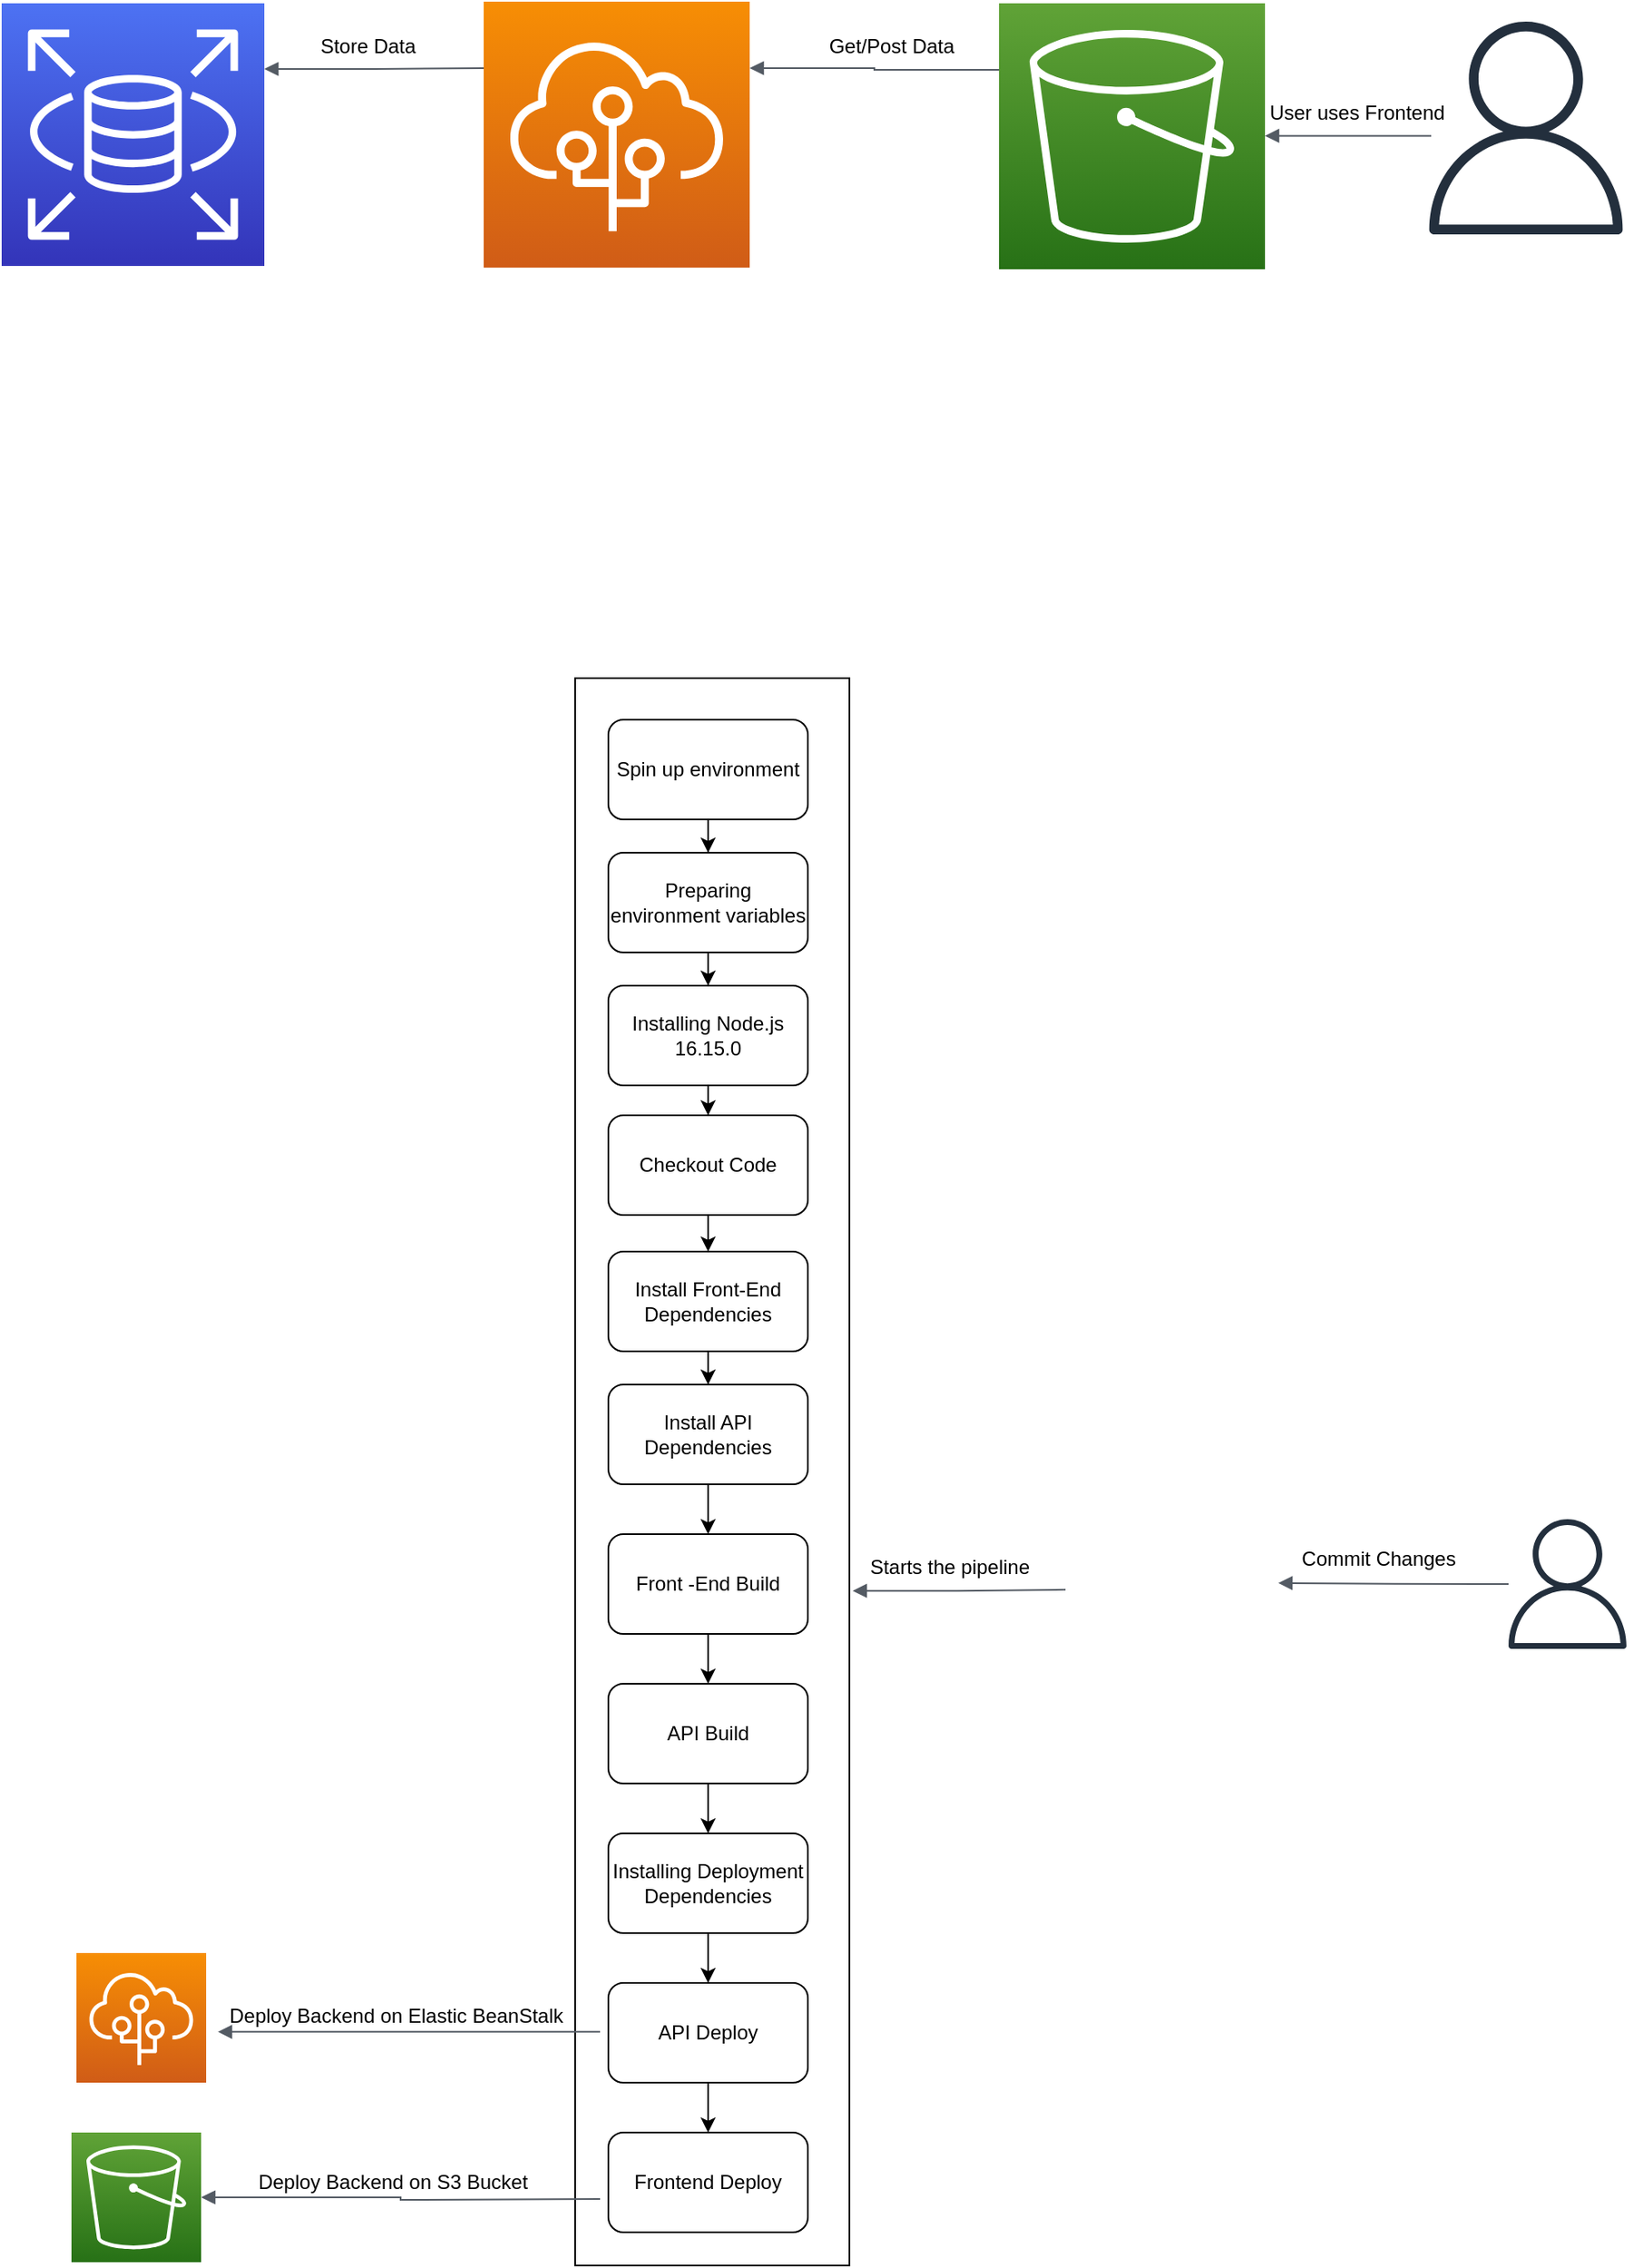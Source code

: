 <mxfile version="20.2.3" type="device"><diagram id="Ht1M8jgEwFfnCIfOTk4-" name="Page-1"><mxGraphModel dx="1736" dy="920" grid="1" gridSize="10" guides="1" tooltips="1" connect="1" arrows="1" fold="1" page="1" pageScale="1" pageWidth="1169" pageHeight="827" math="0" shadow="0"><root><mxCell id="0"/><mxCell id="1" parent="0"/><mxCell id="Puebu1M1gCMWe9awF4pu-2" value="" style="sketch=0;points=[[0,0,0],[0.25,0,0],[0.5,0,0],[0.75,0,0],[1,0,0],[0,1,0],[0.25,1,0],[0.5,1,0],[0.75,1,0],[1,1,0],[0,0.25,0],[0,0.5,0],[0,0.75,0],[1,0.25,0],[1,0.5,0],[1,0.75,0]];outlineConnect=0;fontColor=#232F3E;gradientColor=#4D72F3;gradientDirection=north;fillColor=#3334B9;strokeColor=#ffffff;dashed=0;verticalLabelPosition=bottom;verticalAlign=top;align=center;html=1;fontSize=12;fontStyle=0;aspect=fixed;shape=mxgraph.aws4.resourceIcon;resIcon=mxgraph.aws4.rds;" vertex="1" parent="1"><mxGeometry x="180" y="499" width="158" height="158" as="geometry"/></mxCell><mxCell id="Puebu1M1gCMWe9awF4pu-3" value="" style="sketch=0;points=[[0,0,0],[0.25,0,0],[0.5,0,0],[0.75,0,0],[1,0,0],[0,1,0],[0.25,1,0],[0.5,1,0],[0.75,1,0],[1,1,0],[0,0.25,0],[0,0.5,0],[0,0.75,0],[1,0.25,0],[1,0.5,0],[1,0.75,0]];outlineConnect=0;fontColor=#232F3E;gradientColor=#F78E04;gradientDirection=north;fillColor=#D05C17;strokeColor=#ffffff;dashed=0;verticalLabelPosition=bottom;verticalAlign=top;align=center;html=1;fontSize=12;fontStyle=0;aspect=fixed;shape=mxgraph.aws4.resourceIcon;resIcon=mxgraph.aws4.elastic_beanstalk;" vertex="1" parent="1"><mxGeometry x="470" y="498" width="160" height="160" as="geometry"/></mxCell><mxCell id="Puebu1M1gCMWe9awF4pu-4" value="" style="sketch=0;points=[[0,0,0],[0.25,0,0],[0.5,0,0],[0.75,0,0],[1,0,0],[0,1,0],[0.25,1,0],[0.5,1,0],[0.75,1,0],[1,1,0],[0,0.25,0],[0,0.5,0],[0,0.75,0],[1,0.25,0],[1,0.5,0],[1,0.75,0]];outlineConnect=0;fontColor=#232F3E;gradientColor=#60A337;gradientDirection=north;fillColor=#277116;strokeColor=#ffffff;dashed=0;verticalLabelPosition=bottom;verticalAlign=top;align=center;html=1;fontSize=12;fontStyle=0;aspect=fixed;shape=mxgraph.aws4.resourceIcon;resIcon=mxgraph.aws4.s3;" vertex="1" parent="1"><mxGeometry x="780" y="499" width="160" height="160" as="geometry"/></mxCell><mxCell id="Puebu1M1gCMWe9awF4pu-5" value="" style="edgeStyle=orthogonalEdgeStyle;html=1;endArrow=none;elbow=vertical;startArrow=block;startFill=1;strokeColor=#545B64;rounded=0;exitX=1;exitY=0.25;exitDx=0;exitDy=0;exitPerimeter=0;entryX=0;entryY=0.25;entryDx=0;entryDy=0;entryPerimeter=0;" edge="1" parent="1" source="Puebu1M1gCMWe9awF4pu-2" target="Puebu1M1gCMWe9awF4pu-3"><mxGeometry width="100" relative="1" as="geometry"><mxPoint x="370" y="550" as="sourcePoint"/><mxPoint x="470" y="550" as="targetPoint"/><Array as="points"><mxPoint x="404" y="539"/><mxPoint x="404" y="538"/></Array></mxGeometry></mxCell><mxCell id="Puebu1M1gCMWe9awF4pu-7" value="" style="edgeStyle=orthogonalEdgeStyle;html=1;endArrow=none;elbow=vertical;startArrow=block;startFill=1;strokeColor=#545B64;rounded=0;exitX=1;exitY=0.25;exitDx=0;exitDy=0;exitPerimeter=0;entryX=0;entryY=0.25;entryDx=0;entryDy=0;entryPerimeter=0;" edge="1" parent="1" source="Puebu1M1gCMWe9awF4pu-3" target="Puebu1M1gCMWe9awF4pu-4"><mxGeometry width="100" relative="1" as="geometry"><mxPoint x="660" y="550" as="sourcePoint"/><mxPoint x="720" y="538" as="targetPoint"/></mxGeometry></mxCell><mxCell id="Puebu1M1gCMWe9awF4pu-10" value="Get/Post Data" style="text;html=1;align=center;verticalAlign=middle;resizable=0;points=[];autosize=1;strokeColor=none;fillColor=none;" vertex="1" parent="1"><mxGeometry x="665" y="510" width="100" height="30" as="geometry"/></mxCell><mxCell id="Puebu1M1gCMWe9awF4pu-11" value="Store Data" style="text;html=1;align=center;verticalAlign=middle;resizable=0;points=[];autosize=1;strokeColor=none;fillColor=none;" vertex="1" parent="1"><mxGeometry x="360" y="510" width="80" height="30" as="geometry"/></mxCell><mxCell id="Puebu1M1gCMWe9awF4pu-14" value="" style="sketch=0;outlineConnect=0;fontColor=#232F3E;gradientColor=none;fillColor=#232F3D;strokeColor=none;dashed=0;verticalLabelPosition=bottom;verticalAlign=top;align=center;html=1;fontSize=12;fontStyle=0;aspect=fixed;pointerEvents=1;shape=mxgraph.aws4.user;" vertex="1" parent="1"><mxGeometry x="1033" y="510" width="128" height="128" as="geometry"/></mxCell><mxCell id="Puebu1M1gCMWe9awF4pu-15" value="" style="edgeStyle=orthogonalEdgeStyle;html=1;endArrow=none;elbow=vertical;startArrow=block;startFill=1;strokeColor=#545B64;rounded=0;" edge="1" parent="1"><mxGeometry width="100" relative="1" as="geometry"><mxPoint x="940" y="578.73" as="sourcePoint"/><mxPoint x="1040" y="578.73" as="targetPoint"/></mxGeometry></mxCell><mxCell id="Puebu1M1gCMWe9awF4pu-16" value="User uses Frontend" style="text;html=1;align=center;verticalAlign=middle;resizable=0;points=[];autosize=1;strokeColor=none;fillColor=none;" vertex="1" parent="1"><mxGeometry x="930" y="550" width="130" height="30" as="geometry"/></mxCell><mxCell id="Puebu1M1gCMWe9awF4pu-18" value="" style="sketch=0;outlineConnect=0;fontColor=#232F3E;gradientColor=none;fillColor=#232F3D;strokeColor=none;dashed=0;verticalLabelPosition=bottom;verticalAlign=top;align=center;html=1;fontSize=12;fontStyle=0;aspect=fixed;pointerEvents=1;shape=mxgraph.aws4.user;" vertex="1" parent="1"><mxGeometry x="1083" y="1411" width="78" height="78" as="geometry"/></mxCell><mxCell id="Puebu1M1gCMWe9awF4pu-19" value="" style="shape=image;html=1;verticalAlign=top;verticalLabelPosition=bottom;labelBackgroundColor=#ffffff;imageAspect=0;aspect=fixed;image=https://cdn3.iconfinder.com/data/icons/inficons/128/github.png" vertex="1" parent="1"><mxGeometry x="820" y="1390" width="128" height="128" as="geometry"/></mxCell><mxCell id="Puebu1M1gCMWe9awF4pu-22" value="" style="edgeStyle=orthogonalEdgeStyle;rounded=0;orthogonalLoop=1;jettySize=auto;html=1;" edge="1" parent="1" source="Puebu1M1gCMWe9awF4pu-20" target="Puebu1M1gCMWe9awF4pu-21"><mxGeometry relative="1" as="geometry"/></mxCell><mxCell id="Puebu1M1gCMWe9awF4pu-20" value="Spin up environment" style="rounded=1;whiteSpace=wrap;html=1;" vertex="1" parent="1"><mxGeometry x="545" y="930" width="120" height="60" as="geometry"/></mxCell><mxCell id="Puebu1M1gCMWe9awF4pu-24" value="" style="edgeStyle=orthogonalEdgeStyle;rounded=0;orthogonalLoop=1;jettySize=auto;html=1;" edge="1" parent="1" source="Puebu1M1gCMWe9awF4pu-21" target="Puebu1M1gCMWe9awF4pu-23"><mxGeometry relative="1" as="geometry"/></mxCell><mxCell id="Puebu1M1gCMWe9awF4pu-21" value="Preparing environment variables" style="rounded=1;whiteSpace=wrap;html=1;" vertex="1" parent="1"><mxGeometry x="545" y="1010" width="120" height="60" as="geometry"/></mxCell><mxCell id="Puebu1M1gCMWe9awF4pu-26" value="" style="edgeStyle=orthogonalEdgeStyle;rounded=0;orthogonalLoop=1;jettySize=auto;html=1;" edge="1" parent="1" source="Puebu1M1gCMWe9awF4pu-23" target="Puebu1M1gCMWe9awF4pu-25"><mxGeometry relative="1" as="geometry"/></mxCell><mxCell id="Puebu1M1gCMWe9awF4pu-23" value="Installing Node.js 16.15.0" style="rounded=1;whiteSpace=wrap;html=1;" vertex="1" parent="1"><mxGeometry x="545" y="1090" width="120" height="60" as="geometry"/></mxCell><mxCell id="Puebu1M1gCMWe9awF4pu-28" value="" style="edgeStyle=orthogonalEdgeStyle;rounded=0;orthogonalLoop=1;jettySize=auto;html=1;" edge="1" parent="1" source="Puebu1M1gCMWe9awF4pu-25" target="Puebu1M1gCMWe9awF4pu-27"><mxGeometry relative="1" as="geometry"/></mxCell><mxCell id="Puebu1M1gCMWe9awF4pu-25" value="Checkout Code" style="rounded=1;whiteSpace=wrap;html=1;" vertex="1" parent="1"><mxGeometry x="545" y="1168" width="120" height="60" as="geometry"/></mxCell><mxCell id="Puebu1M1gCMWe9awF4pu-30" value="" style="edgeStyle=orthogonalEdgeStyle;rounded=0;orthogonalLoop=1;jettySize=auto;html=1;" edge="1" parent="1" source="Puebu1M1gCMWe9awF4pu-27" target="Puebu1M1gCMWe9awF4pu-29"><mxGeometry relative="1" as="geometry"/></mxCell><mxCell id="Puebu1M1gCMWe9awF4pu-27" value="Install Front-End Dependencies" style="rounded=1;whiteSpace=wrap;html=1;" vertex="1" parent="1"><mxGeometry x="545" y="1250" width="120" height="60" as="geometry"/></mxCell><mxCell id="Puebu1M1gCMWe9awF4pu-32" value="" style="edgeStyle=orthogonalEdgeStyle;rounded=0;orthogonalLoop=1;jettySize=auto;html=1;" edge="1" parent="1" source="Puebu1M1gCMWe9awF4pu-29" target="Puebu1M1gCMWe9awF4pu-31"><mxGeometry relative="1" as="geometry"/></mxCell><mxCell id="Puebu1M1gCMWe9awF4pu-29" value="Install API Dependencies" style="rounded=1;whiteSpace=wrap;html=1;" vertex="1" parent="1"><mxGeometry x="545" y="1330" width="120" height="60" as="geometry"/></mxCell><mxCell id="Puebu1M1gCMWe9awF4pu-34" value="" style="edgeStyle=orthogonalEdgeStyle;rounded=0;orthogonalLoop=1;jettySize=auto;html=1;" edge="1" parent="1" source="Puebu1M1gCMWe9awF4pu-31" target="Puebu1M1gCMWe9awF4pu-33"><mxGeometry relative="1" as="geometry"/></mxCell><mxCell id="Puebu1M1gCMWe9awF4pu-31" value="Front -End Build" style="rounded=1;whiteSpace=wrap;html=1;" vertex="1" parent="1"><mxGeometry x="545" y="1420" width="120" height="60" as="geometry"/></mxCell><mxCell id="Puebu1M1gCMWe9awF4pu-36" value="" style="edgeStyle=orthogonalEdgeStyle;rounded=0;orthogonalLoop=1;jettySize=auto;html=1;" edge="1" parent="1" source="Puebu1M1gCMWe9awF4pu-33" target="Puebu1M1gCMWe9awF4pu-35"><mxGeometry relative="1" as="geometry"/></mxCell><mxCell id="Puebu1M1gCMWe9awF4pu-33" value="API Build" style="rounded=1;whiteSpace=wrap;html=1;" vertex="1" parent="1"><mxGeometry x="545" y="1510" width="120" height="60" as="geometry"/></mxCell><mxCell id="Puebu1M1gCMWe9awF4pu-38" value="" style="edgeStyle=orthogonalEdgeStyle;rounded=0;orthogonalLoop=1;jettySize=auto;html=1;" edge="1" parent="1" source="Puebu1M1gCMWe9awF4pu-35" target="Puebu1M1gCMWe9awF4pu-37"><mxGeometry relative="1" as="geometry"/></mxCell><mxCell id="Puebu1M1gCMWe9awF4pu-35" value="Installing Deployment Dependencies" style="rounded=1;whiteSpace=wrap;html=1;" vertex="1" parent="1"><mxGeometry x="545" y="1600" width="120" height="60" as="geometry"/></mxCell><mxCell id="Puebu1M1gCMWe9awF4pu-40" value="" style="edgeStyle=orthogonalEdgeStyle;rounded=0;orthogonalLoop=1;jettySize=auto;html=1;" edge="1" parent="1" source="Puebu1M1gCMWe9awF4pu-37" target="Puebu1M1gCMWe9awF4pu-39"><mxGeometry relative="1" as="geometry"/></mxCell><mxCell id="Puebu1M1gCMWe9awF4pu-37" value="API Deploy" style="rounded=1;whiteSpace=wrap;html=1;" vertex="1" parent="1"><mxGeometry x="545" y="1690" width="120" height="60" as="geometry"/></mxCell><mxCell id="Puebu1M1gCMWe9awF4pu-39" value="Frontend Deploy" style="rounded=1;whiteSpace=wrap;html=1;" vertex="1" parent="1"><mxGeometry x="545" y="1780" width="120" height="60" as="geometry"/></mxCell><mxCell id="Puebu1M1gCMWe9awF4pu-41" value="Commit Changes" style="text;html=1;align=center;verticalAlign=middle;resizable=0;points=[];autosize=1;strokeColor=none;fillColor=none;" vertex="1" parent="1"><mxGeometry x="948" y="1420" width="120" height="30" as="geometry"/></mxCell><mxCell id="Puebu1M1gCMWe9awF4pu-42" value="" style="edgeStyle=orthogonalEdgeStyle;html=1;endArrow=none;elbow=vertical;startArrow=block;startFill=1;strokeColor=#545B64;rounded=0;" edge="1" parent="1" target="Puebu1M1gCMWe9awF4pu-18"><mxGeometry width="100" relative="1" as="geometry"><mxPoint x="948" y="1449.41" as="sourcePoint"/><mxPoint x="1048" y="1449.41" as="targetPoint"/></mxGeometry></mxCell><mxCell id="Puebu1M1gCMWe9awF4pu-43" value="" style="shape=image;html=1;verticalAlign=top;verticalLabelPosition=bottom;labelBackgroundColor=#ffffff;imageAspect=0;aspect=fixed;image=https://cdn2.iconfinder.com/data/icons/css-vol-1/24/circleci-128.png" vertex="1" parent="1"><mxGeometry x="510" y="890" width="35" height="35" as="geometry"/></mxCell><mxCell id="Puebu1M1gCMWe9awF4pu-44" value="" style="rounded=0;whiteSpace=wrap;html=1;fillColor=none;" vertex="1" parent="1"><mxGeometry x="525" y="905" width="165" height="955" as="geometry"/></mxCell><mxCell id="Puebu1M1gCMWe9awF4pu-45" value="" style="edgeStyle=orthogonalEdgeStyle;html=1;endArrow=none;elbow=vertical;startArrow=block;startFill=1;strokeColor=#545B64;rounded=0;exitX=0.014;exitY=0.814;exitDx=0;exitDy=0;exitPerimeter=0;" edge="1" parent="1" source="Puebu1M1gCMWe9awF4pu-51"><mxGeometry width="100" relative="1" as="geometry"><mxPoint x="440" y="1719.41" as="sourcePoint"/><mxPoint x="540" y="1719.41" as="targetPoint"/></mxGeometry></mxCell><mxCell id="Puebu1M1gCMWe9awF4pu-46" value="" style="edgeStyle=orthogonalEdgeStyle;html=1;endArrow=none;elbow=vertical;startArrow=block;startFill=1;strokeColor=#545B64;rounded=0;exitX=1;exitY=0.5;exitDx=0;exitDy=0;exitPerimeter=0;" edge="1" parent="1" source="Puebu1M1gCMWe9awF4pu-48"><mxGeometry width="100" relative="1" as="geometry"><mxPoint x="440" y="1820" as="sourcePoint"/><mxPoint x="540" y="1820" as="targetPoint"/></mxGeometry></mxCell><mxCell id="Puebu1M1gCMWe9awF4pu-47" value="" style="sketch=0;points=[[0,0,0],[0.25,0,0],[0.5,0,0],[0.75,0,0],[1,0,0],[0,1,0],[0.25,1,0],[0.5,1,0],[0.75,1,0],[1,1,0],[0,0.25,0],[0,0.5,0],[0,0.75,0],[1,0.25,0],[1,0.5,0],[1,0.75,0]];outlineConnect=0;fontColor=#232F3E;gradientColor=#F78E04;gradientDirection=north;fillColor=#D05C17;strokeColor=#ffffff;dashed=0;verticalLabelPosition=bottom;verticalAlign=top;align=center;html=1;fontSize=12;fontStyle=0;aspect=fixed;shape=mxgraph.aws4.resourceIcon;resIcon=mxgraph.aws4.elastic_beanstalk;" vertex="1" parent="1"><mxGeometry x="225" y="1672" width="78" height="78" as="geometry"/></mxCell><mxCell id="Puebu1M1gCMWe9awF4pu-48" value="" style="sketch=0;points=[[0,0,0],[0.25,0,0],[0.5,0,0],[0.75,0,0],[1,0,0],[0,1,0],[0.25,1,0],[0.5,1,0],[0.75,1,0],[1,1,0],[0,0.25,0],[0,0.5,0],[0,0.75,0],[1,0.25,0],[1,0.5,0],[1,0.75,0]];outlineConnect=0;fontColor=#232F3E;gradientColor=#60A337;gradientDirection=north;fillColor=#277116;strokeColor=#ffffff;dashed=0;verticalLabelPosition=bottom;verticalAlign=top;align=center;html=1;fontSize=12;fontStyle=0;aspect=fixed;shape=mxgraph.aws4.resourceIcon;resIcon=mxgraph.aws4.s3;" vertex="1" parent="1"><mxGeometry x="222" y="1780" width="78" height="78" as="geometry"/></mxCell><mxCell id="Puebu1M1gCMWe9awF4pu-49" value="" style="edgeStyle=orthogonalEdgeStyle;html=1;endArrow=none;elbow=vertical;startArrow=block;startFill=1;strokeColor=#545B64;rounded=0;exitX=1.012;exitY=0.575;exitDx=0;exitDy=0;exitPerimeter=0;" edge="1" parent="1" source="Puebu1M1gCMWe9awF4pu-44"><mxGeometry width="100" relative="1" as="geometry"><mxPoint x="720" y="1453.41" as="sourcePoint"/><mxPoint x="820" y="1453.41" as="targetPoint"/></mxGeometry></mxCell><mxCell id="Puebu1M1gCMWe9awF4pu-50" value="Starts the pipeline" style="text;html=1;align=center;verticalAlign=middle;resizable=0;points=[];autosize=1;strokeColor=none;fillColor=none;" vertex="1" parent="1"><mxGeometry x="690" y="1425" width="120" height="30" as="geometry"/></mxCell><mxCell id="Puebu1M1gCMWe9awF4pu-51" value="Deploy Backend on Elastic BeanStalk" style="text;html=1;align=center;verticalAlign=middle;resizable=0;points=[];autosize=1;strokeColor=none;fillColor=none;" vertex="1" parent="1"><mxGeometry x="307" y="1695" width="220" height="30" as="geometry"/></mxCell><mxCell id="Puebu1M1gCMWe9awF4pu-52" value="Deploy Backend on S3 Bucket" style="text;html=1;align=center;verticalAlign=middle;resizable=0;points=[];autosize=1;strokeColor=none;fillColor=none;" vertex="1" parent="1"><mxGeometry x="320" y="1795" width="190" height="30" as="geometry"/></mxCell></root></mxGraphModel></diagram></mxfile>